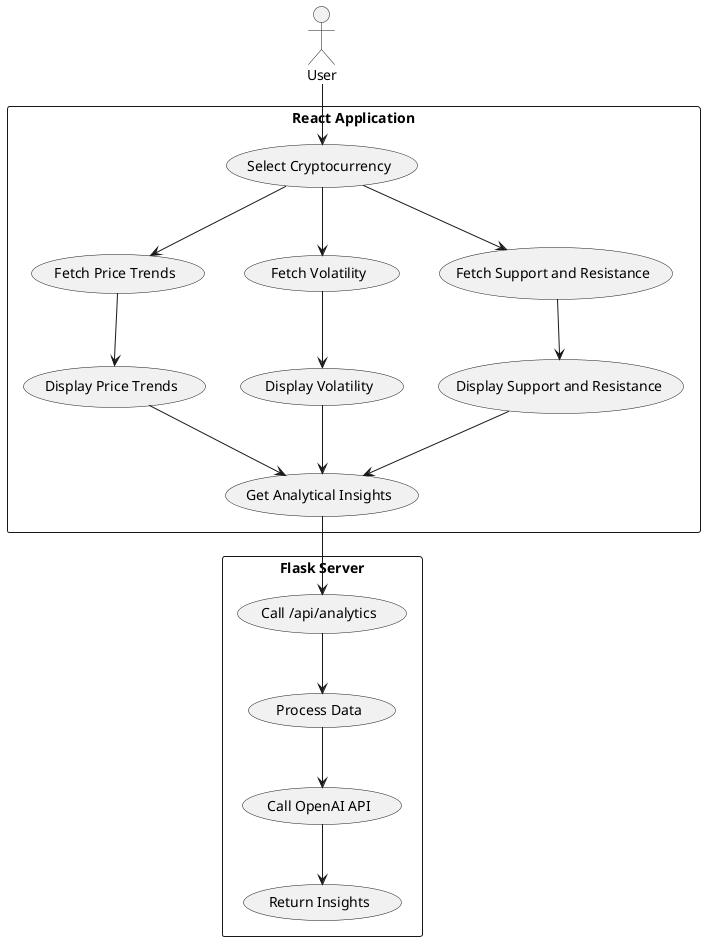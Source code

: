 @startuml
actor User

rectangle "React Application" {
    User --> (Select Cryptocurrency)
    (Select Cryptocurrency) --> (Fetch Price Trends)
    (Select Cryptocurrency) --> (Fetch Volatility)
    (Select Cryptocurrency) --> (Fetch Support and Resistance)
    (Fetch Price Trends) --> (Display Price Trends)
    (Fetch Volatility) --> (Display Volatility)
    (Fetch Support and Resistance) --> (Display Support and Resistance)
    (Display Price Trends) --> (Get Analytical Insights)
    (Display Volatility) --> (Get Analytical Insights)
    (Display Support and Resistance) --> (Get Analytical Insights)
}

rectangle "Flask Server" {
    (Get Analytical Insights) --> (Call /api/analytics)
    (Call /api/analytics) --> (Process Data)
    (Process Data) --> (Call OpenAI API)
    (Call OpenAI API) --> (Return Insights)
}

@enduml